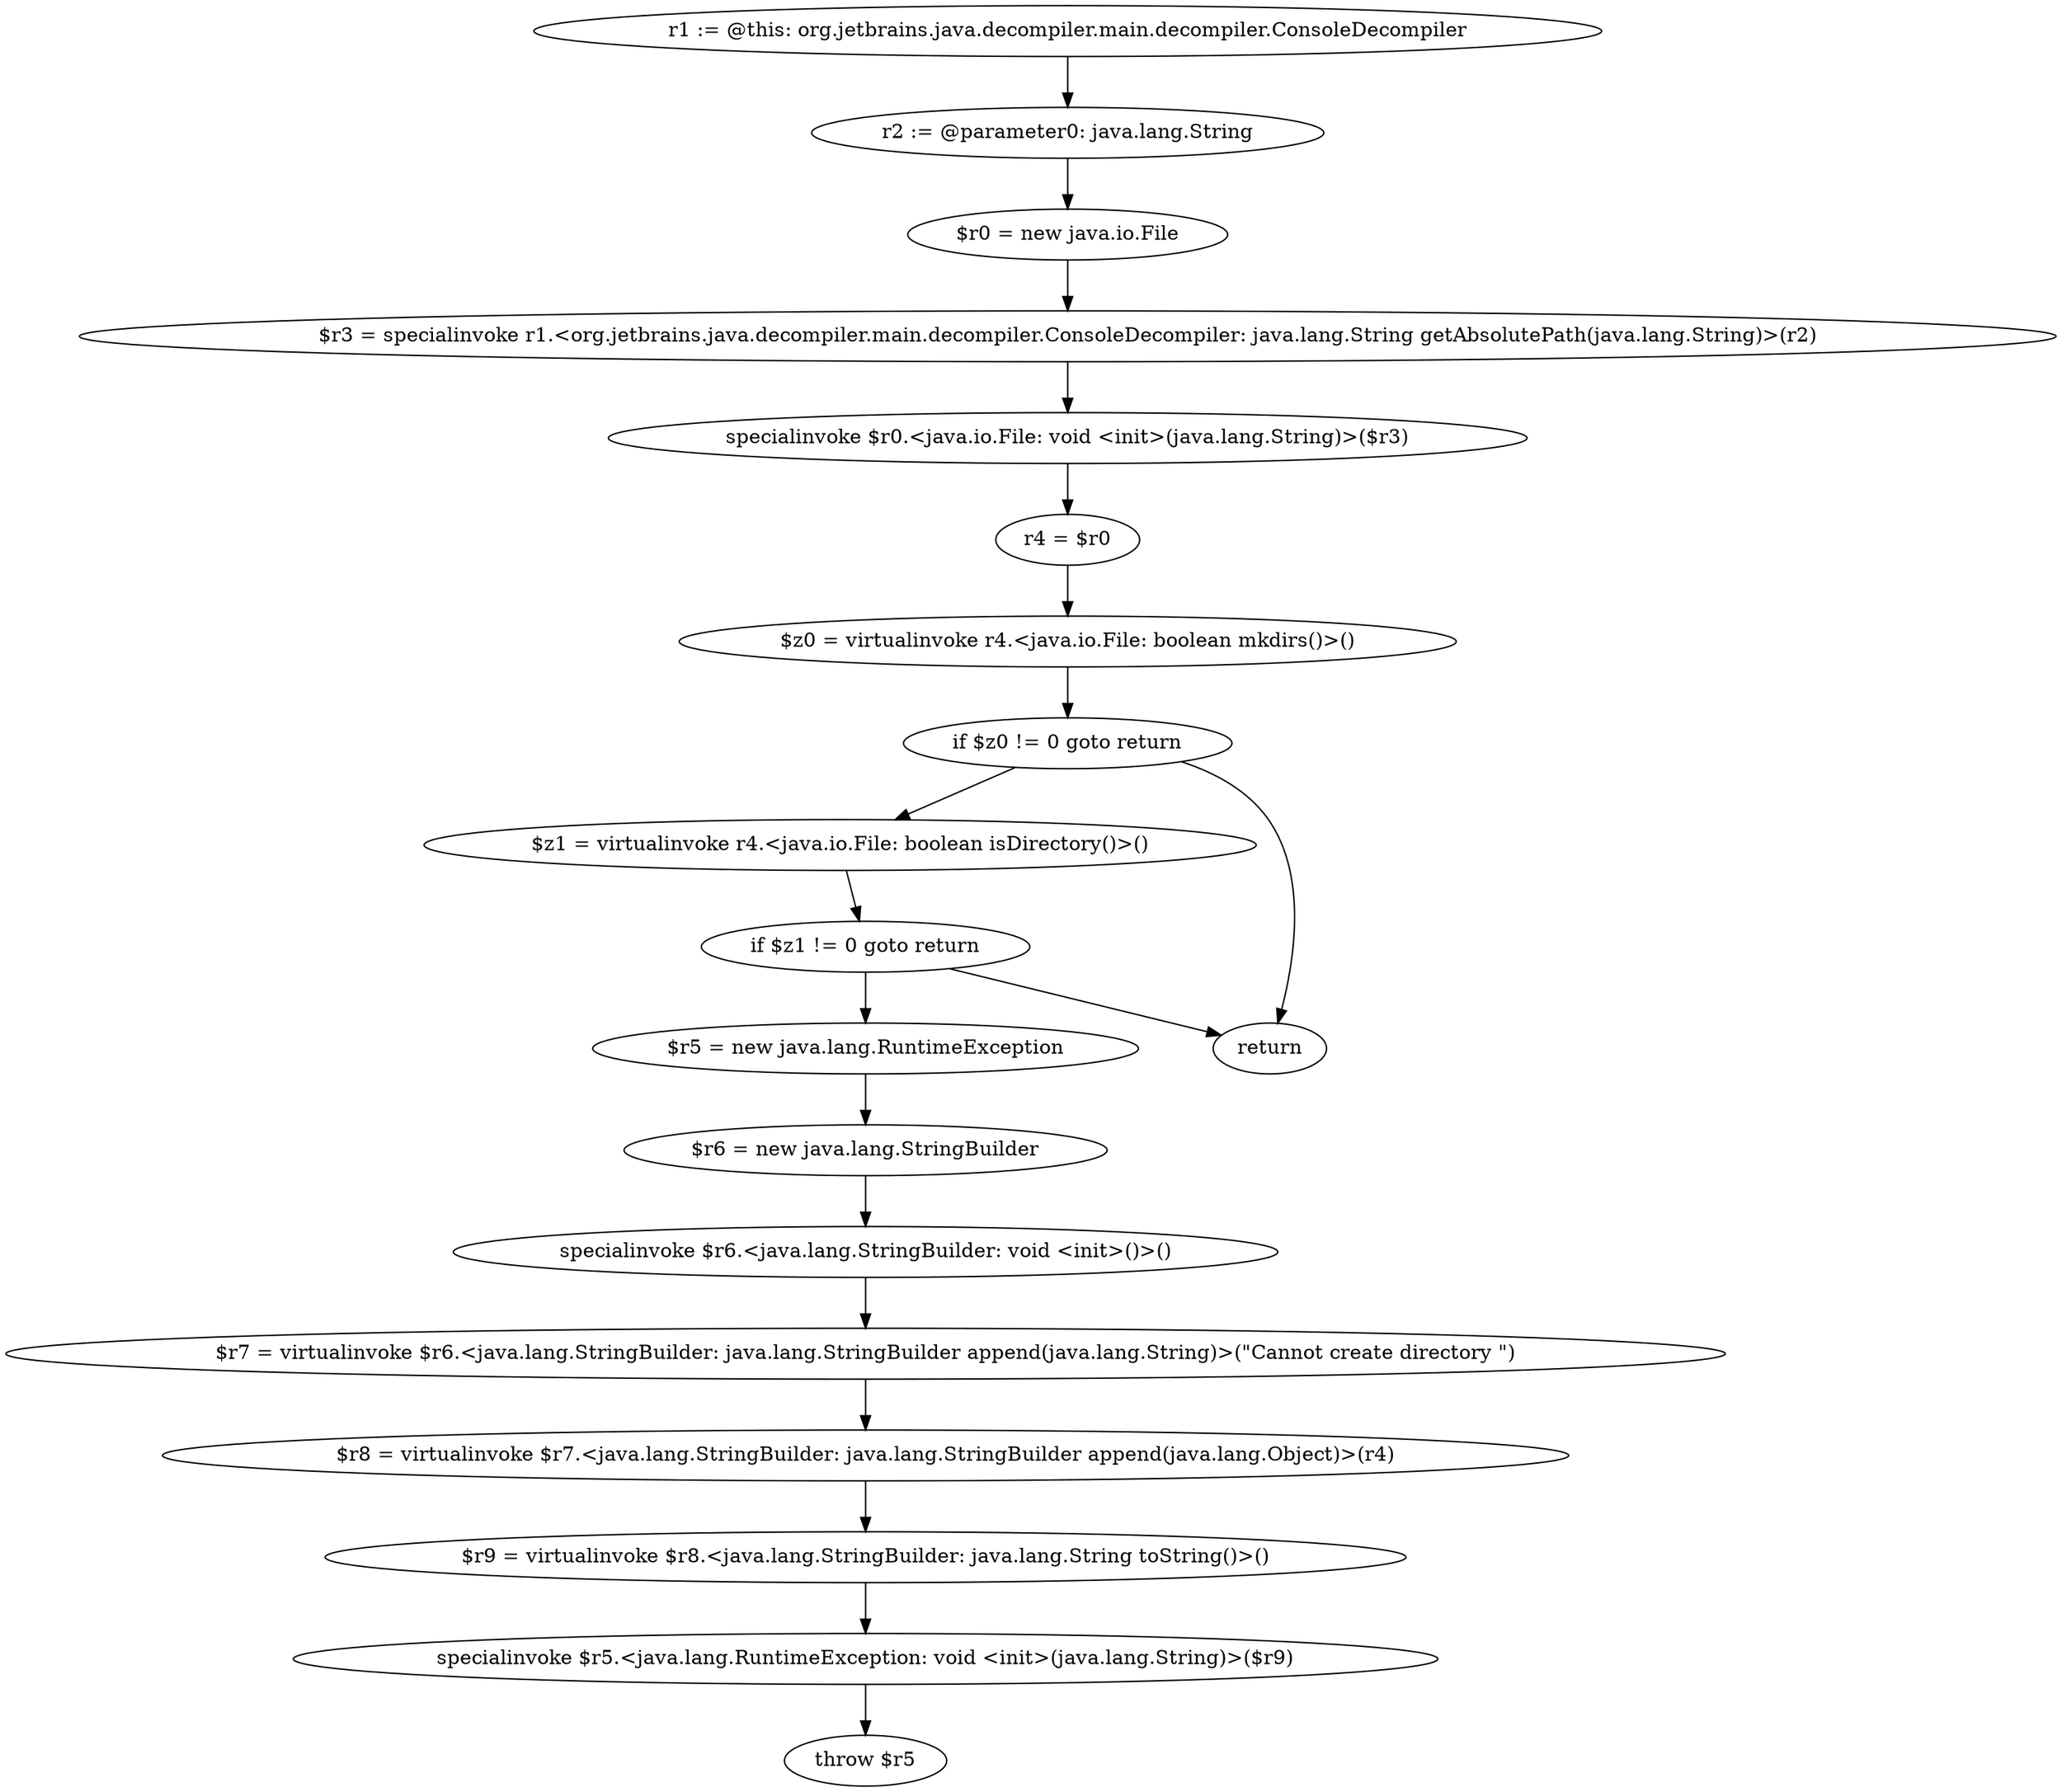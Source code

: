 digraph "unitGraph" {
    "r1 := @this: org.jetbrains.java.decompiler.main.decompiler.ConsoleDecompiler"
    "r2 := @parameter0: java.lang.String"
    "$r0 = new java.io.File"
    "$r3 = specialinvoke r1.<org.jetbrains.java.decompiler.main.decompiler.ConsoleDecompiler: java.lang.String getAbsolutePath(java.lang.String)>(r2)"
    "specialinvoke $r0.<java.io.File: void <init>(java.lang.String)>($r3)"
    "r4 = $r0"
    "$z0 = virtualinvoke r4.<java.io.File: boolean mkdirs()>()"
    "if $z0 != 0 goto return"
    "$z1 = virtualinvoke r4.<java.io.File: boolean isDirectory()>()"
    "if $z1 != 0 goto return"
    "$r5 = new java.lang.RuntimeException"
    "$r6 = new java.lang.StringBuilder"
    "specialinvoke $r6.<java.lang.StringBuilder: void <init>()>()"
    "$r7 = virtualinvoke $r6.<java.lang.StringBuilder: java.lang.StringBuilder append(java.lang.String)>(\"Cannot create directory \")"
    "$r8 = virtualinvoke $r7.<java.lang.StringBuilder: java.lang.StringBuilder append(java.lang.Object)>(r4)"
    "$r9 = virtualinvoke $r8.<java.lang.StringBuilder: java.lang.String toString()>()"
    "specialinvoke $r5.<java.lang.RuntimeException: void <init>(java.lang.String)>($r9)"
    "throw $r5"
    "return"
    "r1 := @this: org.jetbrains.java.decompiler.main.decompiler.ConsoleDecompiler"->"r2 := @parameter0: java.lang.String";
    "r2 := @parameter0: java.lang.String"->"$r0 = new java.io.File";
    "$r0 = new java.io.File"->"$r3 = specialinvoke r1.<org.jetbrains.java.decompiler.main.decompiler.ConsoleDecompiler: java.lang.String getAbsolutePath(java.lang.String)>(r2)";
    "$r3 = specialinvoke r1.<org.jetbrains.java.decompiler.main.decompiler.ConsoleDecompiler: java.lang.String getAbsolutePath(java.lang.String)>(r2)"->"specialinvoke $r0.<java.io.File: void <init>(java.lang.String)>($r3)";
    "specialinvoke $r0.<java.io.File: void <init>(java.lang.String)>($r3)"->"r4 = $r0";
    "r4 = $r0"->"$z0 = virtualinvoke r4.<java.io.File: boolean mkdirs()>()";
    "$z0 = virtualinvoke r4.<java.io.File: boolean mkdirs()>()"->"if $z0 != 0 goto return";
    "if $z0 != 0 goto return"->"$z1 = virtualinvoke r4.<java.io.File: boolean isDirectory()>()";
    "if $z0 != 0 goto return"->"return";
    "$z1 = virtualinvoke r4.<java.io.File: boolean isDirectory()>()"->"if $z1 != 0 goto return";
    "if $z1 != 0 goto return"->"$r5 = new java.lang.RuntimeException";
    "if $z1 != 0 goto return"->"return";
    "$r5 = new java.lang.RuntimeException"->"$r6 = new java.lang.StringBuilder";
    "$r6 = new java.lang.StringBuilder"->"specialinvoke $r6.<java.lang.StringBuilder: void <init>()>()";
    "specialinvoke $r6.<java.lang.StringBuilder: void <init>()>()"->"$r7 = virtualinvoke $r6.<java.lang.StringBuilder: java.lang.StringBuilder append(java.lang.String)>(\"Cannot create directory \")";
    "$r7 = virtualinvoke $r6.<java.lang.StringBuilder: java.lang.StringBuilder append(java.lang.String)>(\"Cannot create directory \")"->"$r8 = virtualinvoke $r7.<java.lang.StringBuilder: java.lang.StringBuilder append(java.lang.Object)>(r4)";
    "$r8 = virtualinvoke $r7.<java.lang.StringBuilder: java.lang.StringBuilder append(java.lang.Object)>(r4)"->"$r9 = virtualinvoke $r8.<java.lang.StringBuilder: java.lang.String toString()>()";
    "$r9 = virtualinvoke $r8.<java.lang.StringBuilder: java.lang.String toString()>()"->"specialinvoke $r5.<java.lang.RuntimeException: void <init>(java.lang.String)>($r9)";
    "specialinvoke $r5.<java.lang.RuntimeException: void <init>(java.lang.String)>($r9)"->"throw $r5";
}
